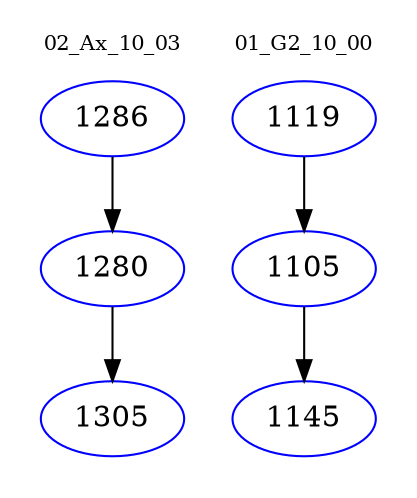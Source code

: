 digraph{
subgraph cluster_0 {
color = white
label = "02_Ax_10_03";
fontsize=10;
T0_1286 [label="1286", color="blue"]
T0_1286 -> T0_1280 [color="black"]
T0_1280 [label="1280", color="blue"]
T0_1280 -> T0_1305 [color="black"]
T0_1305 [label="1305", color="blue"]
}
subgraph cluster_1 {
color = white
label = "01_G2_10_00";
fontsize=10;
T1_1119 [label="1119", color="blue"]
T1_1119 -> T1_1105 [color="black"]
T1_1105 [label="1105", color="blue"]
T1_1105 -> T1_1145 [color="black"]
T1_1145 [label="1145", color="blue"]
}
}
